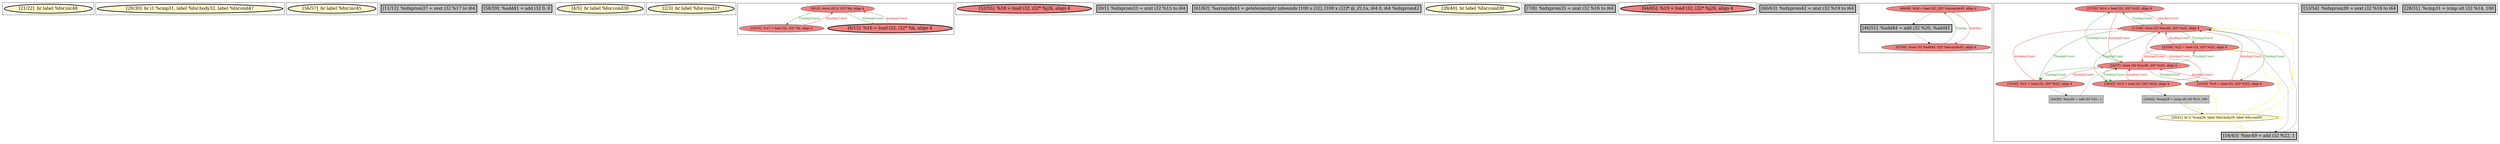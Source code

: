 
digraph G {





subgraph cluster18 {


node715 [penwidth=3.0,fontsize=20,fillcolor=lemonchiffon,label="[21/22]  br label %for.inc48",shape=ellipse,style=filled ]



}

subgraph cluster16 {


node713 [penwidth=3.0,fontsize=20,fillcolor=lemonchiffon,label="[29/30]  br i1 %cmp31, label %for.body32, label %for.end47",shape=ellipse,style=filled ]



}

subgraph cluster17 {


node714 [penwidth=3.0,fontsize=20,fillcolor=lemonchiffon,label="[56/57]  br label %for.inc45",shape=ellipse,style=filled ]



}

subgraph cluster4 {


node687 [penwidth=3.0,fontsize=20,fillcolor=grey,label="[11/12]  %idxprom37 = zext i32 %17 to i64",shape=rectangle,style=filled ]



}

subgraph cluster3 {


node686 [penwidth=3.0,fontsize=20,fillcolor=grey,label="[58/59]  %add41 = add i32 0, 0",shape=rectangle,style=filled ]



}

subgraph cluster2 {


node685 [penwidth=3.0,fontsize=20,fillcolor=lemonchiffon,label="[4/5]  br label %for.cond30",shape=ellipse,style=filled ]



}

subgraph cluster1 {


node684 [penwidth=3.0,fontsize=20,fillcolor=lemonchiffon,label="[2/3]  br label %for.cond27",shape=ellipse,style=filled ]



}

subgraph cluster12 {


node709 [fillcolor=lightcoral,label="[9/14]  store i32 0, i32* %k, align 4",shape=ellipse,style=filled ]
node707 [fillcolor=lightcoral,label="[10/13]  %17 = load i32, i32* %k, align 4",shape=ellipse,style=filled ]
node708 [penwidth=3.0,fontsize=20,fillcolor=lightcoral,label="[6/15]  %16 = load i32, i32* %k, align 4",shape=ellipse,style=filled ]

node709->node708 [style=solid,color=forestgreen,label="T|indep|Const",penwidth=1.0,fontcolor=forestgreen ]
node709->node707 [style=solid,color=forestgreen,label="T|indep|Const",penwidth=1.0,fontcolor=forestgreen ]
node708->node709 [style=solid,color=firebrick3,label="A|indep|Const",penwidth=1.0,fontcolor=firebrick3 ]
node707->node709 [style=solid,color=firebrick3,label="A|indep|Const",penwidth=1.0,fontcolor=firebrick3 ]


}

subgraph cluster5 {


node688 [penwidth=3.0,fontsize=20,fillcolor=lightcoral,label="[52/55]  %18 = load i32, i32* %j26, align 4",shape=ellipse,style=filled ]



}

subgraph cluster0 {


node683 [penwidth=3.0,fontsize=20,fillcolor=grey,label="[0/1]  %idxprom33 = zext i32 %15 to i64",shape=rectangle,style=filled ]



}

subgraph cluster6 {


node689 [penwidth=3.0,fontsize=20,fillcolor=grey,label="[61/62]  %arrayidx43 = getelementptr inbounds [100 x i32], [100 x i32]* @_ZL1a, i64 0, i64 %idxprom42",shape=rectangle,style=filled ]



}

subgraph cluster14 {


node711 [penwidth=3.0,fontsize=20,fillcolor=lemonchiffon,label="[39/40]  br label %for.cond30",shape=ellipse,style=filled ]



}

subgraph cluster7 {


node690 [penwidth=3.0,fontsize=20,fillcolor=grey,label="[7/8]  %idxprom35 = zext i32 %16 to i64",shape=rectangle,style=filled ]



}

subgraph cluster8 {


node691 [penwidth=3.0,fontsize=20,fillcolor=lightcoral,label="[64/65]  %19 = load i32, i32* %j26, align 4",shape=ellipse,style=filled ]



}

subgraph cluster9 {


node692 [penwidth=3.0,fontsize=20,fillcolor=grey,label="[60/63]  %idxprom42 = zext i32 %19 to i64",shape=rectangle,style=filled ]



}

subgraph cluster10 {


node695 [fillcolor=lightcoral,label="[48/49]  %20 = load i32, i32* %arrayidx43, align 4",shape=ellipse,style=filled ]
node693 [fillcolor=lightcoral,label="[47/50]  store i32 %add44, i32* %arrayidx43, align 4",shape=ellipse,style=filled ]
node694 [penwidth=3.0,fontsize=20,fillcolor=grey,label="[46/51]  %add44 = add i32 %20, %add41",shape=rectangle,style=filled ]

node695->node694 [style=solid,color=black,label="",penwidth=0.5,fontcolor=black ]
node694->node693 [style=solid,color=black,label="",penwidth=0.5,fontcolor=black ]
node693->node695 [style=solid,color=forestgreen,label="T|indep",penwidth=1.0,fontcolor=forestgreen ]
node695->node693 [style=solid,color=firebrick3,label="A|indep",penwidth=1.0,fontcolor=firebrick3 ]


}

subgraph cluster11 {


node706 [fillcolor=lightcoral,label="[27/32]  %14 = load i32, i32* %i22, align 4",shape=ellipse,style=filled ]
node702 [fillcolor=lightcoral,label="[18/43]  %13 = load i32, i32* %i22, align 4",shape=ellipse,style=filled ]
node705 [fillcolor=lightcoral,label="[33/36]  %21 = load i32, i32* %i22, align 4",shape=ellipse,style=filled ]
node697 [fillcolor=lemonchiffon,label="[20/41]  br i1 %cmp28, label %for.body29, label %for.end50",shape=ellipse,style=filled ]
node698 [fillcolor=grey,label="[34/35]  %inc46 = add i32 %21, 1",shape=rectangle,style=filled ]
node704 [fillcolor=lightcoral,label="[17/44]  store i32 %inc49, i32* %i22, align 4",shape=ellipse,style=filled ]
node703 [fillcolor=lightcoral,label="[25/26]  %15 = load i32, i32* %i22, align 4",shape=ellipse,style=filled ]
node696 [fillcolor=grey,label="[19/42]  %cmp28 = icmp ult i32 %13, 100",shape=rectangle,style=filled ]
node699 [fillcolor=lightcoral,label="[23/38]  %22 = load i32, i32* %i22, align 4",shape=ellipse,style=filled ]
node701 [fillcolor=lightcoral,label="[24/37]  store i32 %inc46, i32* %i22, align 4",shape=ellipse,style=filled ]
node700 [penwidth=3.0,fontsize=20,fillcolor=grey,label="[16/45]  %inc49 = add i32 %22, 1",shape=rectangle,style=filled ]

node699->node704 [style=solid,color=firebrick3,label="A|indep|Const",penwidth=1.0,fontcolor=firebrick3 ]
node703->node701 [style=solid,color=firebrick3,label="A|indep|Const",penwidth=1.0,fontcolor=firebrick3 ]
node702->node701 [style=solid,color=firebrick3,label="A|indep|Const",penwidth=1.0,fontcolor=firebrick3 ]
node704->node699 [style=solid,color=forestgreen,label="T|indep|Const",penwidth=1.0,fontcolor=forestgreen ]
node700->node704 [style=solid,color=black,label="",penwidth=0.5,fontcolor=black ]
node701->node702 [style=solid,color=forestgreen,label="T|indep|Const",penwidth=1.0,fontcolor=forestgreen ]
node698->node701 [style=solid,color=black,label="",penwidth=0.5,fontcolor=black ]
node701->node703 [style=solid,color=forestgreen,label="T|indep|Const",penwidth=1.0,fontcolor=forestgreen ]
node697->node704 [style=solid,color=gold,label="C",penwidth=1.0,fontcolor=gold ]
node697->node696 [style=solid,color=gold,label="C",penwidth=1.0,fontcolor=gold ]
node697->node697 [style=solid,color=gold,label="C",penwidth=1.0,fontcolor=gold ]
node705->node698 [style=solid,color=black,label="",penwidth=0.5,fontcolor=black ]
node697->node702 [style=solid,color=gold,label="C",penwidth=1.0,fontcolor=gold ]
node697->node700 [style=solid,color=gold,label="C",penwidth=1.0,fontcolor=gold ]
node704->node706 [style=solid,color=forestgreen,label="T|indep|Const",penwidth=1.0,fontcolor=forestgreen ]
node704->node702 [style=solid,color=forestgreen,label="T|indep|Const",penwidth=1.0,fontcolor=forestgreen ]
node702->node704 [style=solid,color=firebrick3,label="A|indep|Const",penwidth=1.0,fontcolor=firebrick3 ]
node705->node704 [style=solid,color=firebrick3,label="A|indep|Const",penwidth=1.0,fontcolor=firebrick3 ]
node697->node699 [style=solid,color=gold,label="C",penwidth=1.0,fontcolor=gold ]
node704->node703 [style=solid,color=forestgreen,label="T|indep|Const",penwidth=1.0,fontcolor=forestgreen ]
node704->node705 [style=solid,color=forestgreen,label="T|indep|Const",penwidth=1.0,fontcolor=forestgreen ]
node701->node705 [style=solid,color=forestgreen,label="T|indep|Const",penwidth=1.0,fontcolor=forestgreen ]
node702->node696 [style=solid,color=black,label="",penwidth=0.5,fontcolor=black ]
node703->node704 [style=solid,color=firebrick3,label="A|indep|Const",penwidth=1.0,fontcolor=firebrick3 ]
node701->node706 [style=solid,color=forestgreen,label="T|indep|Const",penwidth=1.0,fontcolor=forestgreen ]
node706->node701 [style=solid,color=firebrick3,label="A|indep|Const",penwidth=1.0,fontcolor=firebrick3 ]
node699->node700 [style=solid,color=black,label="",penwidth=0.5,fontcolor=black ]
node696->node697 [style=solid,color=black,label="",penwidth=0.5,fontcolor=black ]
node705->node701 [style=solid,color=firebrick3,label="A|indep|Const",penwidth=1.0,fontcolor=firebrick3 ]
node701->node699 [style=solid,color=forestgreen,label="T|indep|Const",penwidth=1.0,fontcolor=forestgreen ]
node699->node701 [style=solid,color=firebrick3,label="A|indep|Const",penwidth=1.0,fontcolor=firebrick3 ]
node706->node704 [style=solid,color=firebrick3,label="A|indep|Const",penwidth=1.0,fontcolor=firebrick3 ]


}

subgraph cluster13 {


node710 [penwidth=3.0,fontsize=20,fillcolor=grey,label="[53/54]  %idxprom39 = zext i32 %18 to i64",shape=rectangle,style=filled ]



}

subgraph cluster15 {


node712 [penwidth=3.0,fontsize=20,fillcolor=grey,label="[28/31]  %cmp31 = icmp ult i32 %14, 100",shape=rectangle,style=filled ]



}

}
